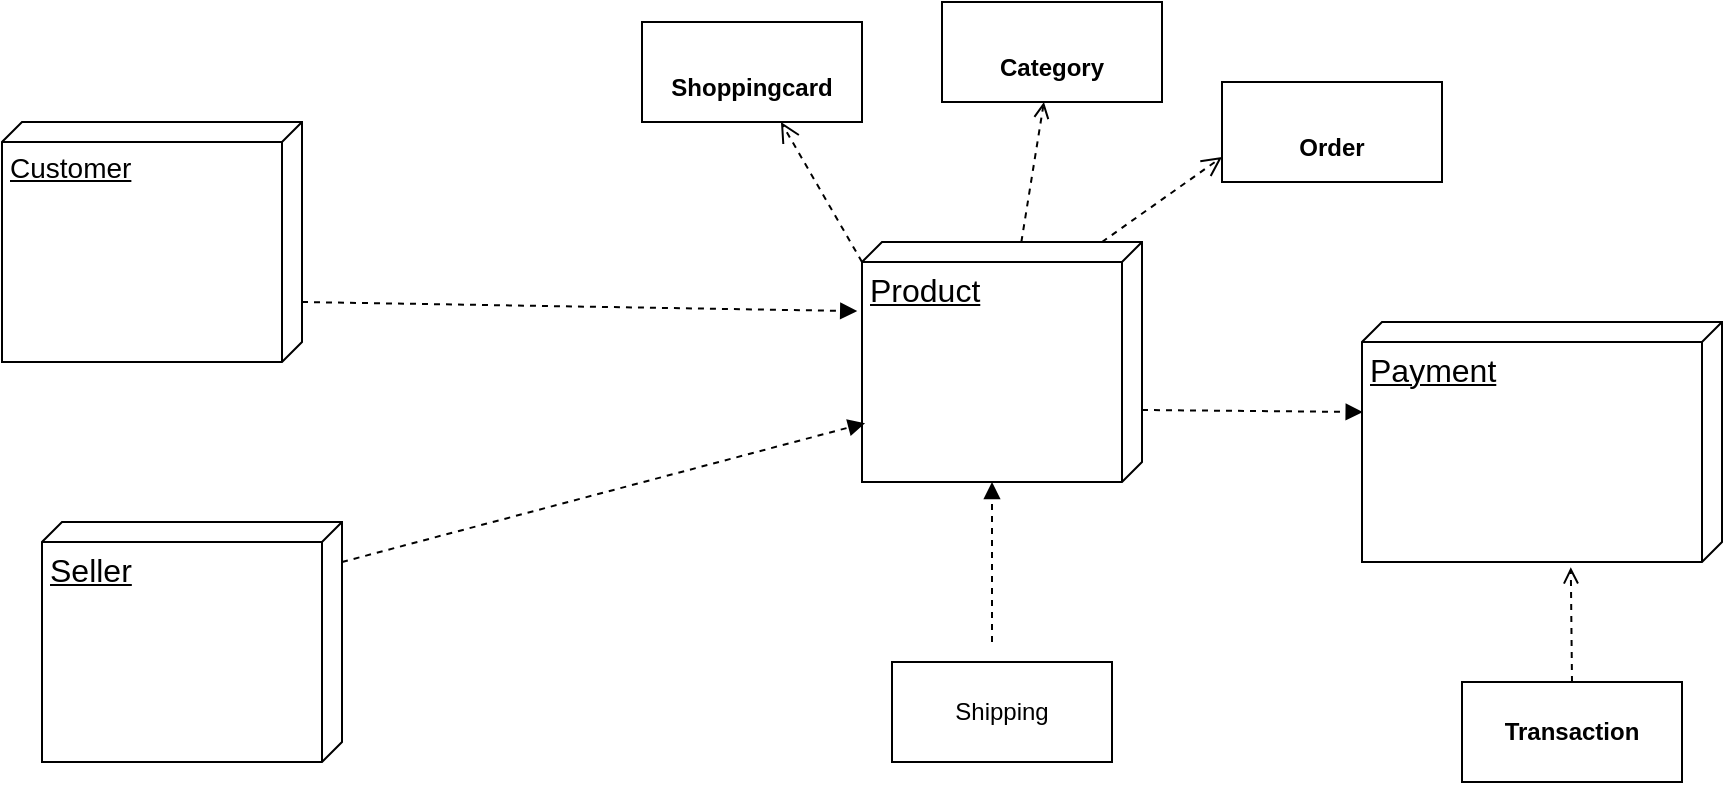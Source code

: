 <mxfile version="21.3.7" type="device">
  <diagram name="Page-1" id="LrPKMPuMjz2fY_aMghrz">
    <mxGraphModel dx="1292" dy="581" grid="1" gridSize="10" guides="1" tooltips="1" connect="1" arrows="1" fold="1" page="1" pageScale="1" pageWidth="850" pageHeight="1100" math="0" shadow="0">
      <root>
        <mxCell id="0" />
        <mxCell id="1" parent="0" />
        <mxCell id="lbWo0yA8RlBKNHZ2sUyC-2" value="&lt;font style=&quot;font-size: 14px;&quot;&gt;Customer&lt;br&gt;&lt;/font&gt;" style="verticalAlign=top;align=left;spacingTop=8;spacingLeft=2;spacingRight=12;shape=cube;size=10;direction=south;fontStyle=4;html=1;whiteSpace=wrap;" vertex="1" parent="1">
          <mxGeometry x="50" y="80" width="150" height="120" as="geometry" />
        </mxCell>
        <mxCell id="lbWo0yA8RlBKNHZ2sUyC-3" value="&lt;font size=&quot;3&quot;&gt;Product&lt;/font&gt;" style="verticalAlign=top;align=left;spacingTop=8;spacingLeft=2;spacingRight=12;shape=cube;size=10;direction=south;fontStyle=4;html=1;whiteSpace=wrap;" vertex="1" parent="1">
          <mxGeometry x="480" y="140" width="140" height="120" as="geometry" />
        </mxCell>
        <mxCell id="lbWo0yA8RlBKNHZ2sUyC-4" value="&lt;font size=&quot;3&quot;&gt;Seller&lt;/font&gt;" style="verticalAlign=top;align=left;spacingTop=8;spacingLeft=2;spacingRight=12;shape=cube;size=10;direction=south;fontStyle=4;html=1;whiteSpace=wrap;" vertex="1" parent="1">
          <mxGeometry x="70" y="280" width="150" height="120" as="geometry" />
        </mxCell>
        <mxCell id="lbWo0yA8RlBKNHZ2sUyC-10" value="&lt;br&gt;&lt;b&gt;Order&lt;/b&gt;" style="html=1;whiteSpace=wrap;" vertex="1" parent="1">
          <mxGeometry x="660" y="60" width="110" height="50" as="geometry" />
        </mxCell>
        <mxCell id="lbWo0yA8RlBKNHZ2sUyC-11" value="&lt;br&gt;&lt;b&gt;Category&lt;/b&gt;" style="html=1;whiteSpace=wrap;" vertex="1" parent="1">
          <mxGeometry x="520" y="20" width="110" height="50" as="geometry" />
        </mxCell>
        <mxCell id="lbWo0yA8RlBKNHZ2sUyC-12" value="&lt;br&gt;&lt;b&gt;Shoppingcard&lt;/b&gt;" style="html=1;whiteSpace=wrap;" vertex="1" parent="1">
          <mxGeometry x="370" y="30" width="110" height="50" as="geometry" />
        </mxCell>
        <mxCell id="lbWo0yA8RlBKNHZ2sUyC-15" value="" style="endArrow=open;html=1;rounded=0;align=center;verticalAlign=bottom;dashed=1;endFill=0;labelBackgroundColor=none;" edge="1" parent="1" source="lbWo0yA8RlBKNHZ2sUyC-3" target="lbWo0yA8RlBKNHZ2sUyC-11">
          <mxGeometry relative="1" as="geometry">
            <mxPoint x="500" y="100" as="sourcePoint" />
            <mxPoint x="660" y="100" as="targetPoint" />
          </mxGeometry>
        </mxCell>
        <mxCell id="lbWo0yA8RlBKNHZ2sUyC-16" value="" style="resizable=0;html=1;align=center;verticalAlign=top;labelBackgroundColor=none;" connectable="0" vertex="1" parent="lbWo0yA8RlBKNHZ2sUyC-15">
          <mxGeometry relative="1" as="geometry" />
        </mxCell>
        <mxCell id="lbWo0yA8RlBKNHZ2sUyC-18" value="" style="endArrow=open;startArrow=none;endFill=0;startFill=0;endSize=8;html=1;verticalAlign=bottom;dashed=1;labelBackgroundColor=none;rounded=0;entryX=0;entryY=0.75;entryDx=0;entryDy=0;" edge="1" parent="1" target="lbWo0yA8RlBKNHZ2sUyC-10">
          <mxGeometry x="-0.067" y="18" width="160" relative="1" as="geometry">
            <mxPoint x="600" y="140" as="sourcePoint" />
            <mxPoint x="660" y="120" as="targetPoint" />
            <mxPoint as="offset" />
          </mxGeometry>
        </mxCell>
        <mxCell id="lbWo0yA8RlBKNHZ2sUyC-19" value="" style="endArrow=open;startArrow=none;endFill=0;startFill=0;endSize=8;html=1;verticalAlign=bottom;dashed=1;labelBackgroundColor=none;rounded=0;exitX=0;exitY=0;exitDx=10;exitDy=140;exitPerimeter=0;" edge="1" parent="1" source="lbWo0yA8RlBKNHZ2sUyC-3" target="lbWo0yA8RlBKNHZ2sUyC-12">
          <mxGeometry width="160" relative="1" as="geometry">
            <mxPoint x="330" y="110" as="sourcePoint" />
            <mxPoint x="490" y="110" as="targetPoint" />
          </mxGeometry>
        </mxCell>
        <mxCell id="lbWo0yA8RlBKNHZ2sUyC-20" value="&lt;b&gt;Transaction&lt;/b&gt;" style="html=1;whiteSpace=wrap;" vertex="1" parent="1">
          <mxGeometry x="780" y="360" width="110" height="50" as="geometry" />
        </mxCell>
        <mxCell id="lbWo0yA8RlBKNHZ2sUyC-23" value="" style="html=1;verticalAlign=bottom;labelBackgroundColor=none;endArrow=block;endFill=1;dashed=1;rounded=0;entryX=0.375;entryY=0.998;entryDx=0;entryDy=0;entryPerimeter=0;" edge="1" parent="1" target="lbWo0yA8RlBKNHZ2sUyC-24">
          <mxGeometry width="160" relative="1" as="geometry">
            <mxPoint x="620" y="224" as="sourcePoint" />
            <mxPoint x="690" y="210" as="targetPoint" />
          </mxGeometry>
        </mxCell>
        <mxCell id="lbWo0yA8RlBKNHZ2sUyC-24" value="&lt;font size=&quot;3&quot;&gt;Payment&lt;br&gt;&lt;br&gt;&lt;/font&gt;" style="verticalAlign=top;align=left;spacingTop=8;spacingLeft=2;spacingRight=12;shape=cube;size=10;direction=south;fontStyle=4;html=1;whiteSpace=wrap;" vertex="1" parent="1">
          <mxGeometry x="730" y="180" width="180" height="120" as="geometry" />
        </mxCell>
        <mxCell id="lbWo0yA8RlBKNHZ2sUyC-30" value="Shipping&lt;br&gt;" style="html=1;whiteSpace=wrap;" vertex="1" parent="1">
          <mxGeometry x="495" y="350" width="110" height="50" as="geometry" />
        </mxCell>
        <mxCell id="lbWo0yA8RlBKNHZ2sUyC-32" value="" style="html=1;verticalAlign=bottom;labelBackgroundColor=none;endArrow=open;endFill=0;dashed=1;rounded=0;entryX=1.022;entryY=0.42;entryDx=0;entryDy=0;entryPerimeter=0;exitX=0.5;exitY=0;exitDx=0;exitDy=0;" edge="1" parent="1" source="lbWo0yA8RlBKNHZ2sUyC-20" target="lbWo0yA8RlBKNHZ2sUyC-24">
          <mxGeometry width="160" relative="1" as="geometry">
            <mxPoint x="700" y="339.5" as="sourcePoint" />
            <mxPoint x="860" y="339.5" as="targetPoint" />
          </mxGeometry>
        </mxCell>
        <mxCell id="lbWo0yA8RlBKNHZ2sUyC-34" value="" style="html=1;verticalAlign=bottom;labelBackgroundColor=none;endArrow=block;endFill=1;dashed=1;rounded=0;entryX=0;entryY=0;entryDx=120;entryDy=75;entryPerimeter=0;" edge="1" parent="1" target="lbWo0yA8RlBKNHZ2sUyC-3">
          <mxGeometry width="160" relative="1" as="geometry">
            <mxPoint x="545" y="340" as="sourcePoint" />
            <mxPoint x="650" y="370" as="targetPoint" />
          </mxGeometry>
        </mxCell>
        <mxCell id="lbWo0yA8RlBKNHZ2sUyC-35" value="" style="html=1;verticalAlign=bottom;labelBackgroundColor=none;endArrow=block;endFill=1;dashed=1;rounded=0;entryX=0.288;entryY=1.017;entryDx=0;entryDy=0;entryPerimeter=0;" edge="1" parent="1" target="lbWo0yA8RlBKNHZ2sUyC-3">
          <mxGeometry width="160" relative="1" as="geometry">
            <mxPoint x="200" y="170" as="sourcePoint" />
            <mxPoint x="360" y="170" as="targetPoint" />
          </mxGeometry>
        </mxCell>
        <mxCell id="lbWo0yA8RlBKNHZ2sUyC-36" value="" style="html=1;verticalAlign=bottom;labelBackgroundColor=none;endArrow=block;endFill=1;dashed=1;rounded=0;entryX=0.755;entryY=0.989;entryDx=0;entryDy=0;entryPerimeter=0;" edge="1" parent="1" target="lbWo0yA8RlBKNHZ2sUyC-3">
          <mxGeometry width="160" relative="1" as="geometry">
            <mxPoint x="220" y="300" as="sourcePoint" />
            <mxPoint x="380" y="300" as="targetPoint" />
          </mxGeometry>
        </mxCell>
      </root>
    </mxGraphModel>
  </diagram>
</mxfile>
